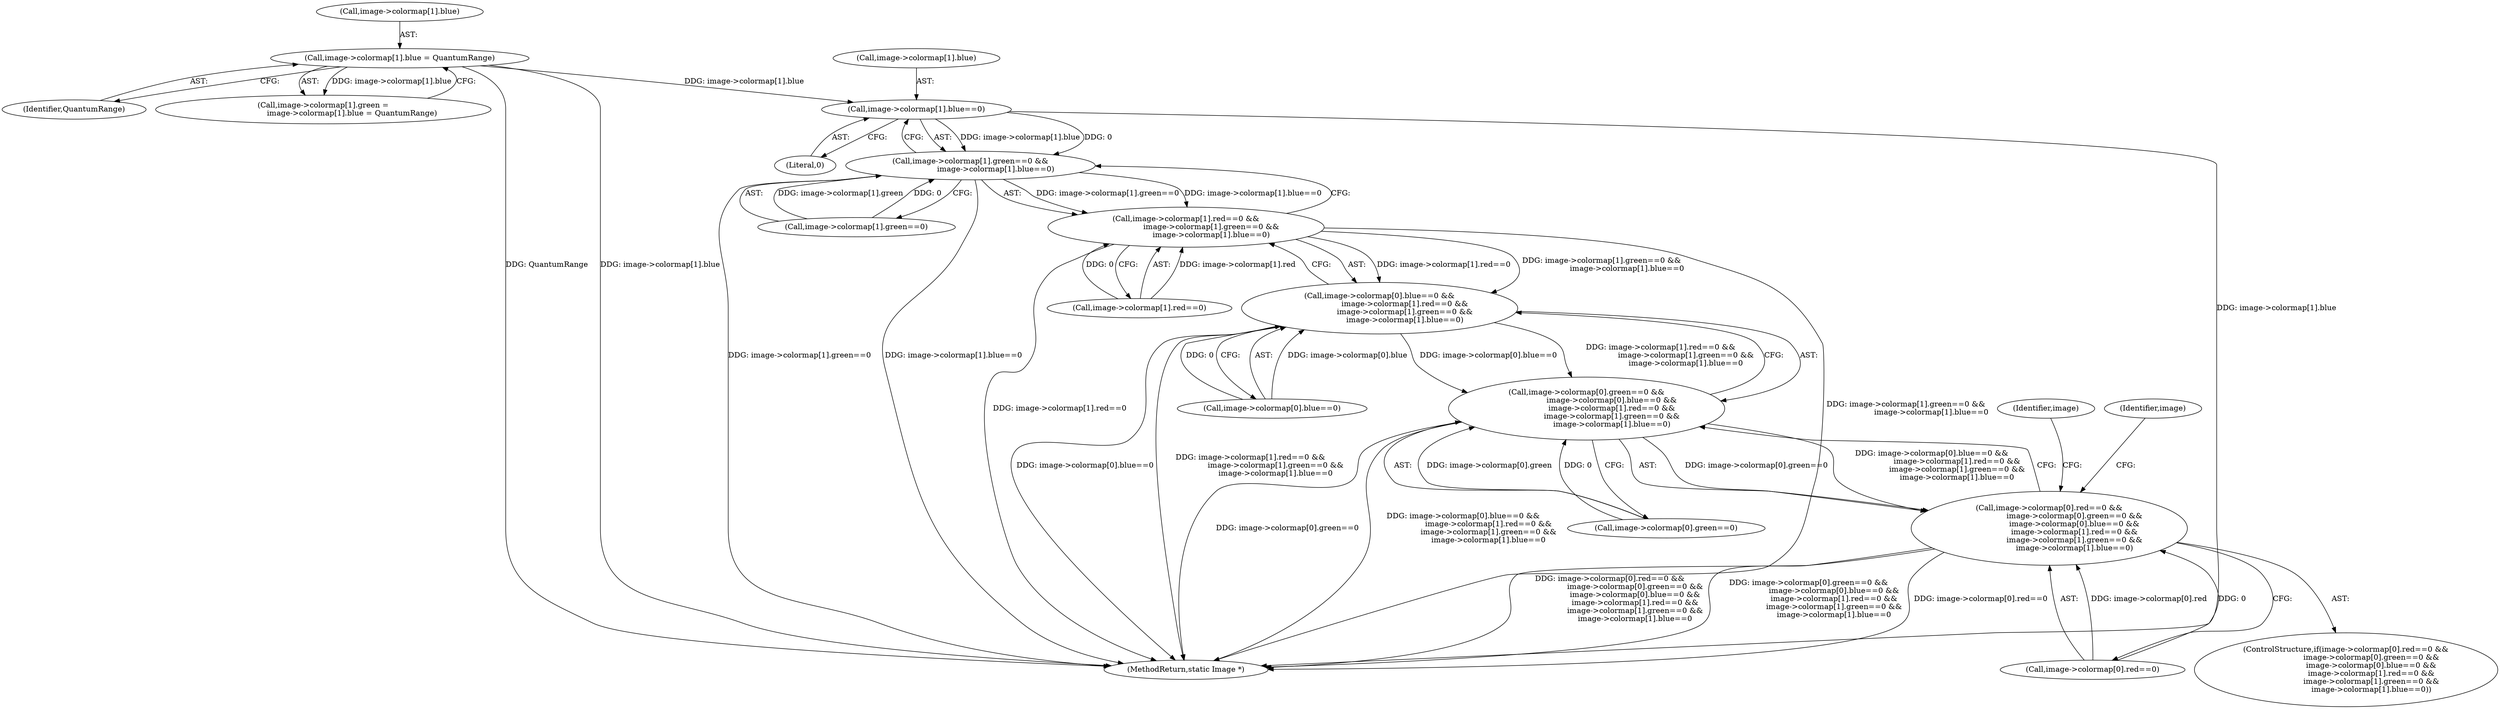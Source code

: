 digraph "0_ImageMagick_d9b2209a69ee90d8df81fb124eb66f593eb9f599_0@pointer" {
"1000962" [label="(Call,image->colormap[1].blue==0)"];
"1000988" [label="(Call,image->colormap[1].blue = QuantumRange)"];
"1000952" [label="(Call,image->colormap[1].green==0 &&\n                     image->colormap[1].blue==0)"];
"1000942" [label="(Call,image->colormap[1].red==0 &&\n                     image->colormap[1].green==0 &&\n                     image->colormap[1].blue==0)"];
"1000932" [label="(Call,image->colormap[0].blue==0 &&\n                     image->colormap[1].red==0 &&\n                     image->colormap[1].green==0 &&\n                     image->colormap[1].blue==0)"];
"1000922" [label="(Call,image->colormap[0].green==0 &&\n                     image->colormap[0].blue==0 &&\n                     image->colormap[1].red==0 &&\n                     image->colormap[1].green==0 &&\n                     image->colormap[1].blue==0)"];
"1000912" [label="(Call,image->colormap[0].red==0 &&\n                     image->colormap[0].green==0 &&\n                     image->colormap[0].blue==0 &&\n                     image->colormap[1].red==0 &&\n                     image->colormap[1].green==0 &&\n                     image->colormap[1].blue==0)"];
"1000952" [label="(Call,image->colormap[1].green==0 &&\n                     image->colormap[1].blue==0)"];
"1000953" [label="(Call,image->colormap[1].green==0)"];
"1000989" [label="(Call,image->colormap[1].blue)"];
"1000963" [label="(Call,image->colormap[1].blue)"];
"1000970" [label="(Literal,0)"];
"1000996" [label="(Identifier,QuantumRange)"];
"1000911" [label="(ControlStructure,if(image->colormap[0].red==0 &&\n                     image->colormap[0].green==0 &&\n                     image->colormap[0].blue==0 &&\n                     image->colormap[1].red==0 &&\n                     image->colormap[1].green==0 &&\n                     image->colormap[1].blue==0))"];
"1000933" [label="(Call,image->colormap[0].blue==0)"];
"1000980" [label="(Call,image->colormap[1].green =\n                        image->colormap[1].blue = QuantumRange)"];
"1001914" [label="(MethodReturn,static Image *)"];
"1000976" [label="(Identifier,image)"];
"1000943" [label="(Call,image->colormap[1].red==0)"];
"1000922" [label="(Call,image->colormap[0].green==0 &&\n                     image->colormap[0].blue==0 &&\n                     image->colormap[1].red==0 &&\n                     image->colormap[1].green==0 &&\n                     image->colormap[1].blue==0)"];
"1000988" [label="(Call,image->colormap[1].blue = QuantumRange)"];
"1000912" [label="(Call,image->colormap[0].red==0 &&\n                     image->colormap[0].green==0 &&\n                     image->colormap[0].blue==0 &&\n                     image->colormap[1].red==0 &&\n                     image->colormap[1].green==0 &&\n                     image->colormap[1].blue==0)"];
"1001000" [label="(Identifier,image)"];
"1000932" [label="(Call,image->colormap[0].blue==0 &&\n                     image->colormap[1].red==0 &&\n                     image->colormap[1].green==0 &&\n                     image->colormap[1].blue==0)"];
"1000942" [label="(Call,image->colormap[1].red==0 &&\n                     image->colormap[1].green==0 &&\n                     image->colormap[1].blue==0)"];
"1000962" [label="(Call,image->colormap[1].blue==0)"];
"1000913" [label="(Call,image->colormap[0].red==0)"];
"1000923" [label="(Call,image->colormap[0].green==0)"];
"1000962" -> "1000952"  [label="AST: "];
"1000962" -> "1000970"  [label="CFG: "];
"1000963" -> "1000962"  [label="AST: "];
"1000970" -> "1000962"  [label="AST: "];
"1000952" -> "1000962"  [label="CFG: "];
"1000962" -> "1001914"  [label="DDG: image->colormap[1].blue"];
"1000962" -> "1000952"  [label="DDG: image->colormap[1].blue"];
"1000962" -> "1000952"  [label="DDG: 0"];
"1000988" -> "1000962"  [label="DDG: image->colormap[1].blue"];
"1000988" -> "1000980"  [label="AST: "];
"1000988" -> "1000996"  [label="CFG: "];
"1000989" -> "1000988"  [label="AST: "];
"1000996" -> "1000988"  [label="AST: "];
"1000980" -> "1000988"  [label="CFG: "];
"1000988" -> "1001914"  [label="DDG: QuantumRange"];
"1000988" -> "1001914"  [label="DDG: image->colormap[1].blue"];
"1000988" -> "1000980"  [label="DDG: image->colormap[1].blue"];
"1000952" -> "1000942"  [label="AST: "];
"1000952" -> "1000953"  [label="CFG: "];
"1000953" -> "1000952"  [label="AST: "];
"1000942" -> "1000952"  [label="CFG: "];
"1000952" -> "1001914"  [label="DDG: image->colormap[1].green==0"];
"1000952" -> "1001914"  [label="DDG: image->colormap[1].blue==0"];
"1000952" -> "1000942"  [label="DDG: image->colormap[1].green==0"];
"1000952" -> "1000942"  [label="DDG: image->colormap[1].blue==0"];
"1000953" -> "1000952"  [label="DDG: image->colormap[1].green"];
"1000953" -> "1000952"  [label="DDG: 0"];
"1000942" -> "1000932"  [label="AST: "];
"1000942" -> "1000943"  [label="CFG: "];
"1000943" -> "1000942"  [label="AST: "];
"1000932" -> "1000942"  [label="CFG: "];
"1000942" -> "1001914"  [label="DDG: image->colormap[1].green==0 &&\n                     image->colormap[1].blue==0"];
"1000942" -> "1001914"  [label="DDG: image->colormap[1].red==0"];
"1000942" -> "1000932"  [label="DDG: image->colormap[1].red==0"];
"1000942" -> "1000932"  [label="DDG: image->colormap[1].green==0 &&\n                     image->colormap[1].blue==0"];
"1000943" -> "1000942"  [label="DDG: image->colormap[1].red"];
"1000943" -> "1000942"  [label="DDG: 0"];
"1000932" -> "1000922"  [label="AST: "];
"1000932" -> "1000933"  [label="CFG: "];
"1000933" -> "1000932"  [label="AST: "];
"1000922" -> "1000932"  [label="CFG: "];
"1000932" -> "1001914"  [label="DDG: image->colormap[1].red==0 &&\n                     image->colormap[1].green==0 &&\n                     image->colormap[1].blue==0"];
"1000932" -> "1001914"  [label="DDG: image->colormap[0].blue==0"];
"1000932" -> "1000922"  [label="DDG: image->colormap[0].blue==0"];
"1000932" -> "1000922"  [label="DDG: image->colormap[1].red==0 &&\n                     image->colormap[1].green==0 &&\n                     image->colormap[1].blue==0"];
"1000933" -> "1000932"  [label="DDG: image->colormap[0].blue"];
"1000933" -> "1000932"  [label="DDG: 0"];
"1000922" -> "1000912"  [label="AST: "];
"1000922" -> "1000923"  [label="CFG: "];
"1000923" -> "1000922"  [label="AST: "];
"1000912" -> "1000922"  [label="CFG: "];
"1000922" -> "1001914"  [label="DDG: image->colormap[0].green==0"];
"1000922" -> "1001914"  [label="DDG: image->colormap[0].blue==0 &&\n                     image->colormap[1].red==0 &&\n                     image->colormap[1].green==0 &&\n                     image->colormap[1].blue==0"];
"1000922" -> "1000912"  [label="DDG: image->colormap[0].green==0"];
"1000922" -> "1000912"  [label="DDG: image->colormap[0].blue==0 &&\n                     image->colormap[1].red==0 &&\n                     image->colormap[1].green==0 &&\n                     image->colormap[1].blue==0"];
"1000923" -> "1000922"  [label="DDG: image->colormap[0].green"];
"1000923" -> "1000922"  [label="DDG: 0"];
"1000912" -> "1000911"  [label="AST: "];
"1000912" -> "1000913"  [label="CFG: "];
"1000913" -> "1000912"  [label="AST: "];
"1000976" -> "1000912"  [label="CFG: "];
"1001000" -> "1000912"  [label="CFG: "];
"1000912" -> "1001914"  [label="DDG: image->colormap[0].red==0 &&\n                     image->colormap[0].green==0 &&\n                     image->colormap[0].blue==0 &&\n                     image->colormap[1].red==0 &&\n                     image->colormap[1].green==0 &&\n                     image->colormap[1].blue==0"];
"1000912" -> "1001914"  [label="DDG: image->colormap[0].green==0 &&\n                     image->colormap[0].blue==0 &&\n                     image->colormap[1].red==0 &&\n                     image->colormap[1].green==0 &&\n                     image->colormap[1].blue==0"];
"1000912" -> "1001914"  [label="DDG: image->colormap[0].red==0"];
"1000913" -> "1000912"  [label="DDG: image->colormap[0].red"];
"1000913" -> "1000912"  [label="DDG: 0"];
}
